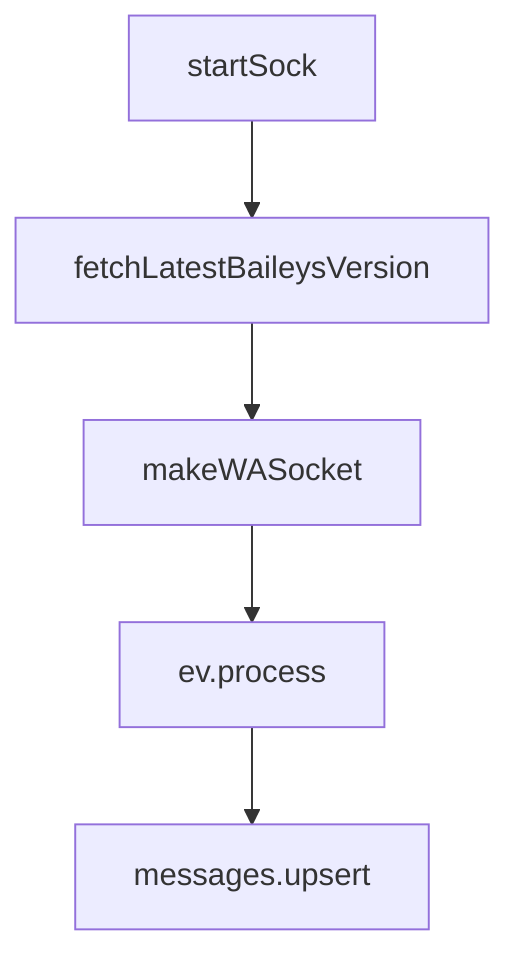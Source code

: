 flowchart TD
    A[startSock] --> B[fetchLatestBaileysVersion]
    B --> C[makeWASocket]
    C --> D[ev.process]
    D --> E[messages.upsert]